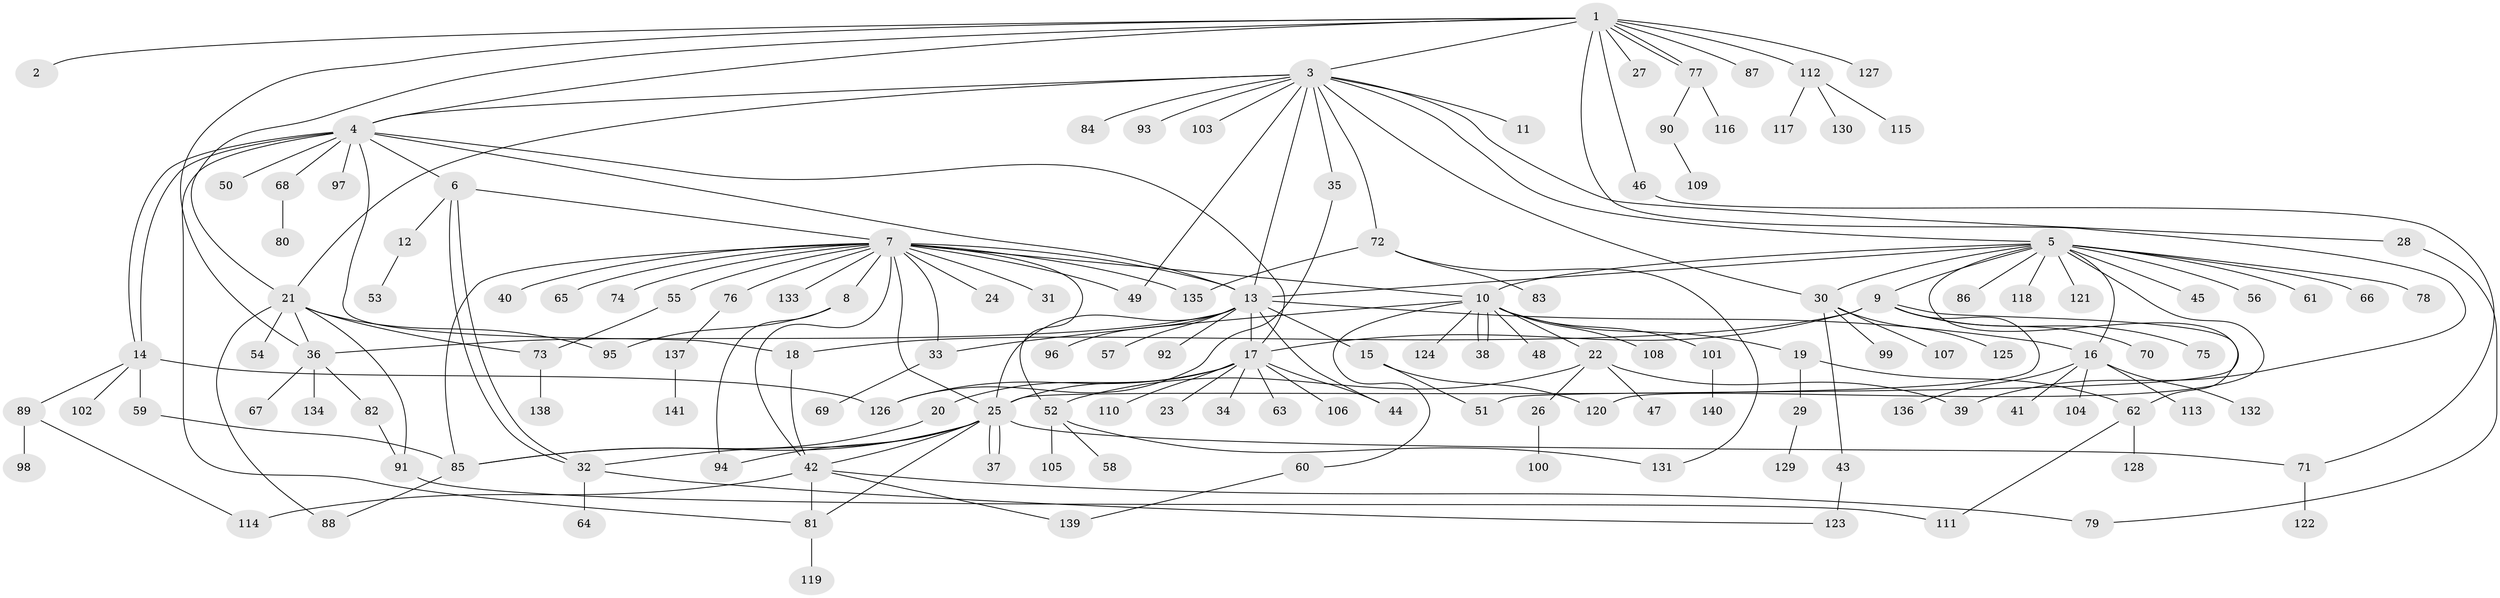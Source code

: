 // coarse degree distribution, {11: 0.028169014084507043, 10: 0.07042253521126761, 7: 0.028169014084507043, 3: 0.09859154929577464, 6: 0.07042253521126761, 1: 0.4084507042253521, 4: 0.07042253521126761, 5: 0.056338028169014086, 2: 0.16901408450704225}
// Generated by graph-tools (version 1.1) at 2025/50/03/04/25 22:50:44]
// undirected, 141 vertices, 192 edges
graph export_dot {
  node [color=gray90,style=filled];
  1;
  2;
  3;
  4;
  5;
  6;
  7;
  8;
  9;
  10;
  11;
  12;
  13;
  14;
  15;
  16;
  17;
  18;
  19;
  20;
  21;
  22;
  23;
  24;
  25;
  26;
  27;
  28;
  29;
  30;
  31;
  32;
  33;
  34;
  35;
  36;
  37;
  38;
  39;
  40;
  41;
  42;
  43;
  44;
  45;
  46;
  47;
  48;
  49;
  50;
  51;
  52;
  53;
  54;
  55;
  56;
  57;
  58;
  59;
  60;
  61;
  62;
  63;
  64;
  65;
  66;
  67;
  68;
  69;
  70;
  71;
  72;
  73;
  74;
  75;
  76;
  77;
  78;
  79;
  80;
  81;
  82;
  83;
  84;
  85;
  86;
  87;
  88;
  89;
  90;
  91;
  92;
  93;
  94;
  95;
  96;
  97;
  98;
  99;
  100;
  101;
  102;
  103;
  104;
  105;
  106;
  107;
  108;
  109;
  110;
  111;
  112;
  113;
  114;
  115;
  116;
  117;
  118;
  119;
  120;
  121;
  122;
  123;
  124;
  125;
  126;
  127;
  128;
  129;
  130;
  131;
  132;
  133;
  134;
  135;
  136;
  137;
  138;
  139;
  140;
  141;
  1 -- 2;
  1 -- 3;
  1 -- 4;
  1 -- 21;
  1 -- 27;
  1 -- 36;
  1 -- 39;
  1 -- 46;
  1 -- 77;
  1 -- 77;
  1 -- 87;
  1 -- 112;
  1 -- 127;
  3 -- 4;
  3 -- 5;
  3 -- 11;
  3 -- 13;
  3 -- 21;
  3 -- 28;
  3 -- 30;
  3 -- 35;
  3 -- 49;
  3 -- 72;
  3 -- 84;
  3 -- 93;
  3 -- 103;
  4 -- 6;
  4 -- 13;
  4 -- 14;
  4 -- 14;
  4 -- 17;
  4 -- 18;
  4 -- 50;
  4 -- 68;
  4 -- 81;
  4 -- 97;
  5 -- 9;
  5 -- 10;
  5 -- 13;
  5 -- 16;
  5 -- 30;
  5 -- 45;
  5 -- 51;
  5 -- 56;
  5 -- 61;
  5 -- 66;
  5 -- 78;
  5 -- 86;
  5 -- 118;
  5 -- 120;
  5 -- 121;
  6 -- 7;
  6 -- 12;
  6 -- 32;
  6 -- 32;
  7 -- 8;
  7 -- 10;
  7 -- 13;
  7 -- 24;
  7 -- 25;
  7 -- 31;
  7 -- 33;
  7 -- 40;
  7 -- 42;
  7 -- 49;
  7 -- 52;
  7 -- 55;
  7 -- 65;
  7 -- 74;
  7 -- 76;
  7 -- 85;
  7 -- 133;
  7 -- 135;
  8 -- 94;
  8 -- 95;
  9 -- 17;
  9 -- 18;
  9 -- 25;
  9 -- 62;
  9 -- 70;
  9 -- 75;
  10 -- 19;
  10 -- 22;
  10 -- 33;
  10 -- 38;
  10 -- 38;
  10 -- 48;
  10 -- 60;
  10 -- 101;
  10 -- 108;
  10 -- 124;
  12 -- 53;
  13 -- 15;
  13 -- 16;
  13 -- 17;
  13 -- 25;
  13 -- 36;
  13 -- 44;
  13 -- 57;
  13 -- 92;
  13 -- 96;
  14 -- 59;
  14 -- 89;
  14 -- 102;
  14 -- 126;
  15 -- 51;
  15 -- 120;
  16 -- 41;
  16 -- 104;
  16 -- 113;
  16 -- 132;
  16 -- 136;
  17 -- 20;
  17 -- 23;
  17 -- 25;
  17 -- 34;
  17 -- 44;
  17 -- 63;
  17 -- 106;
  17 -- 110;
  17 -- 126;
  18 -- 42;
  19 -- 29;
  19 -- 62;
  20 -- 85;
  21 -- 36;
  21 -- 54;
  21 -- 73;
  21 -- 88;
  21 -- 91;
  21 -- 95;
  22 -- 26;
  22 -- 39;
  22 -- 47;
  22 -- 52;
  25 -- 32;
  25 -- 37;
  25 -- 37;
  25 -- 42;
  25 -- 71;
  25 -- 81;
  25 -- 85;
  25 -- 94;
  26 -- 100;
  28 -- 79;
  29 -- 129;
  30 -- 43;
  30 -- 99;
  30 -- 107;
  30 -- 125;
  32 -- 64;
  32 -- 123;
  33 -- 69;
  35 -- 126;
  36 -- 67;
  36 -- 82;
  36 -- 134;
  42 -- 79;
  42 -- 81;
  42 -- 114;
  42 -- 139;
  43 -- 123;
  46 -- 71;
  52 -- 58;
  52 -- 105;
  52 -- 131;
  55 -- 73;
  59 -- 85;
  60 -- 139;
  62 -- 111;
  62 -- 128;
  68 -- 80;
  71 -- 122;
  72 -- 83;
  72 -- 131;
  72 -- 135;
  73 -- 138;
  76 -- 137;
  77 -- 90;
  77 -- 116;
  81 -- 119;
  82 -- 91;
  85 -- 88;
  89 -- 98;
  89 -- 114;
  90 -- 109;
  91 -- 111;
  101 -- 140;
  112 -- 115;
  112 -- 117;
  112 -- 130;
  137 -- 141;
}
